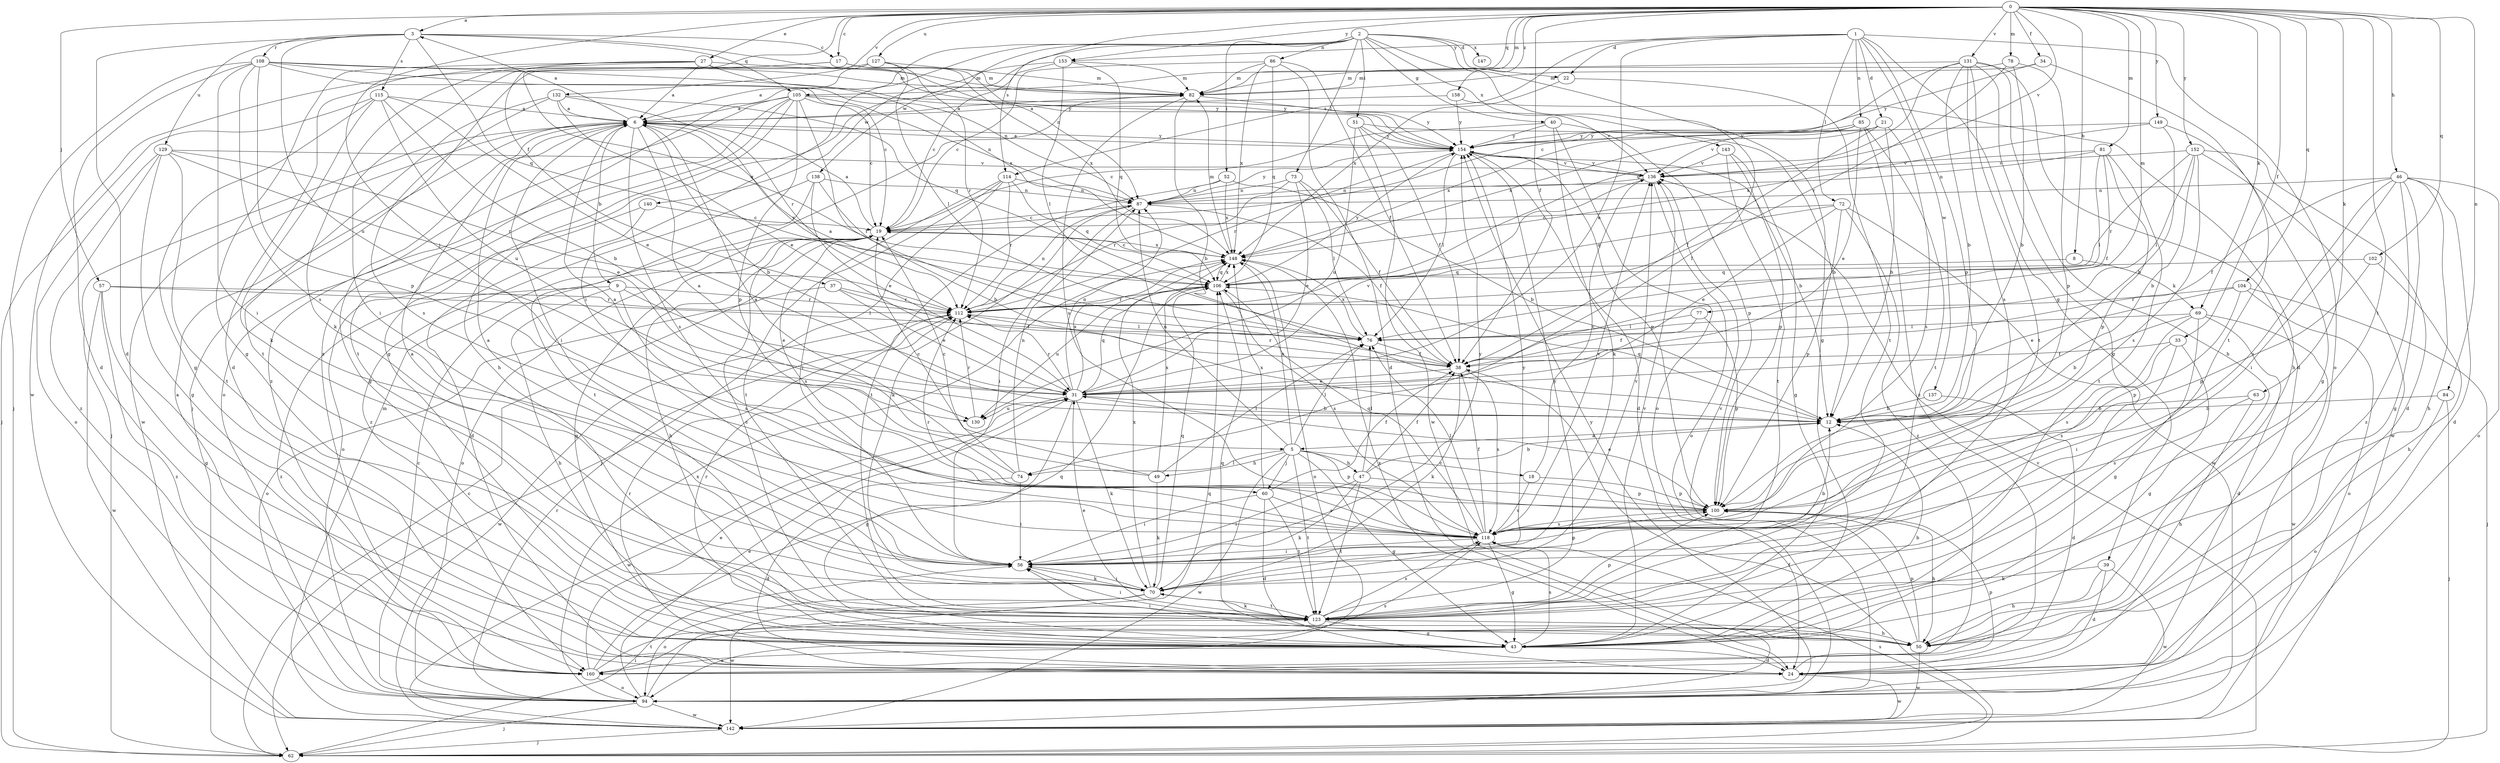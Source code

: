 strict digraph  {
0;
1;
2;
3;
5;
6;
8;
9;
12;
17;
18;
19;
21;
22;
24;
27;
31;
33;
34;
37;
38;
39;
40;
43;
46;
47;
49;
50;
51;
52;
56;
57;
60;
62;
63;
69;
70;
72;
73;
74;
76;
77;
78;
81;
82;
84;
85;
86;
87;
94;
100;
102;
104;
105;
106;
108;
112;
114;
115;
118;
123;
127;
129;
130;
131;
132;
136;
137;
138;
140;
142;
143;
147;
148;
149;
152;
153;
154;
158;
160;
0 -> 3  [label=a];
0 -> 8  [label=b];
0 -> 17  [label=c];
0 -> 27  [label=e];
0 -> 33  [label=f];
0 -> 34  [label=f];
0 -> 37  [label=f];
0 -> 38  [label=f];
0 -> 46  [label=h];
0 -> 57  [label=j];
0 -> 60  [label=j];
0 -> 63  [label=k];
0 -> 69  [label=k];
0 -> 77  [label=m];
0 -> 78  [label=m];
0 -> 81  [label=m];
0 -> 82  [label=m];
0 -> 84  [label=n];
0 -> 102  [label=q];
0 -> 104  [label=q];
0 -> 105  [label=q];
0 -> 114  [label=s];
0 -> 123  [label=t];
0 -> 127  [label=u];
0 -> 131  [label=v];
0 -> 132  [label=v];
0 -> 136  [label=v];
0 -> 149  [label=y];
0 -> 152  [label=y];
0 -> 153  [label=y];
0 -> 158  [label=z];
1 -> 21  [label=d];
1 -> 22  [label=d];
1 -> 31  [label=e];
1 -> 39  [label=g];
1 -> 72  [label=l];
1 -> 85  [label=n];
1 -> 94  [label=o];
1 -> 100  [label=p];
1 -> 114  [label=s];
1 -> 137  [label=w];
1 -> 153  [label=y];
2 -> 22  [label=d];
2 -> 40  [label=g];
2 -> 43  [label=g];
2 -> 51  [label=i];
2 -> 52  [label=i];
2 -> 56  [label=i];
2 -> 73  [label=l];
2 -> 74  [label=l];
2 -> 86  [label=n];
2 -> 138  [label=w];
2 -> 140  [label=w];
2 -> 143  [label=x];
2 -> 147  [label=x];
2 -> 160  [label=z];
3 -> 17  [label=c];
3 -> 24  [label=d];
3 -> 87  [label=n];
3 -> 105  [label=q];
3 -> 106  [label=q];
3 -> 108  [label=r];
3 -> 115  [label=s];
3 -> 129  [label=u];
3 -> 130  [label=u];
5 -> 18  [label=c];
5 -> 43  [label=g];
5 -> 47  [label=h];
5 -> 49  [label=h];
5 -> 60  [label=j];
5 -> 74  [label=l];
5 -> 76  [label=l];
5 -> 87  [label=n];
5 -> 100  [label=p];
5 -> 123  [label=t];
5 -> 142  [label=w];
5 -> 148  [label=x];
6 -> 3  [label=a];
6 -> 5  [label=a];
6 -> 9  [label=b];
6 -> 12  [label=b];
6 -> 43  [label=g];
6 -> 56  [label=i];
6 -> 62  [label=j];
6 -> 112  [label=r];
6 -> 118  [label=s];
6 -> 142  [label=w];
6 -> 154  [label=y];
8 -> 69  [label=k];
8 -> 106  [label=q];
9 -> 31  [label=e];
9 -> 50  [label=h];
9 -> 112  [label=r];
9 -> 118  [label=s];
9 -> 160  [label=z];
12 -> 5  [label=a];
12 -> 106  [label=q];
17 -> 82  [label=m];
17 -> 106  [label=q];
17 -> 142  [label=w];
17 -> 148  [label=x];
17 -> 154  [label=y];
18 -> 100  [label=p];
18 -> 118  [label=s];
18 -> 136  [label=v];
19 -> 6  [label=a];
19 -> 43  [label=g];
19 -> 50  [label=h];
19 -> 94  [label=o];
19 -> 118  [label=s];
19 -> 148  [label=x];
21 -> 12  [label=b];
21 -> 38  [label=f];
21 -> 118  [label=s];
21 -> 148  [label=x];
21 -> 154  [label=y];
22 -> 123  [label=t];
22 -> 148  [label=x];
24 -> 100  [label=p];
24 -> 112  [label=r];
24 -> 142  [label=w];
24 -> 148  [label=x];
27 -> 6  [label=a];
27 -> 24  [label=d];
27 -> 43  [label=g];
27 -> 56  [label=i];
27 -> 70  [label=k];
27 -> 82  [label=m];
27 -> 148  [label=x];
27 -> 154  [label=y];
31 -> 12  [label=b];
31 -> 43  [label=g];
31 -> 70  [label=k];
31 -> 87  [label=n];
31 -> 106  [label=q];
31 -> 112  [label=r];
31 -> 130  [label=u];
31 -> 136  [label=v];
31 -> 142  [label=w];
31 -> 148  [label=x];
33 -> 38  [label=f];
33 -> 43  [label=g];
33 -> 56  [label=i];
33 -> 118  [label=s];
34 -> 82  [label=m];
34 -> 123  [label=t];
34 -> 154  [label=y];
37 -> 31  [label=e];
37 -> 38  [label=f];
37 -> 94  [label=o];
37 -> 112  [label=r];
38 -> 31  [label=e];
38 -> 70  [label=k];
38 -> 112  [label=r];
38 -> 118  [label=s];
39 -> 24  [label=d];
39 -> 50  [label=h];
39 -> 70  [label=k];
39 -> 142  [label=w];
40 -> 19  [label=c];
40 -> 70  [label=k];
40 -> 94  [label=o];
40 -> 100  [label=p];
40 -> 154  [label=y];
43 -> 12  [label=b];
43 -> 24  [label=d];
43 -> 112  [label=r];
43 -> 118  [label=s];
43 -> 136  [label=v];
43 -> 160  [label=z];
46 -> 24  [label=d];
46 -> 38  [label=f];
46 -> 43  [label=g];
46 -> 50  [label=h];
46 -> 56  [label=i];
46 -> 87  [label=n];
46 -> 94  [label=o];
46 -> 118  [label=s];
46 -> 160  [label=z];
47 -> 12  [label=b];
47 -> 38  [label=f];
47 -> 56  [label=i];
47 -> 70  [label=k];
47 -> 76  [label=l];
47 -> 100  [label=p];
47 -> 123  [label=t];
49 -> 6  [label=a];
49 -> 19  [label=c];
49 -> 70  [label=k];
49 -> 76  [label=l];
49 -> 148  [label=x];
50 -> 56  [label=i];
50 -> 100  [label=p];
50 -> 106  [label=q];
50 -> 136  [label=v];
50 -> 142  [label=w];
51 -> 12  [label=b];
51 -> 38  [label=f];
51 -> 130  [label=u];
51 -> 142  [label=w];
51 -> 154  [label=y];
52 -> 12  [label=b];
52 -> 87  [label=n];
52 -> 123  [label=t];
52 -> 148  [label=x];
56 -> 6  [label=a];
56 -> 12  [label=b];
56 -> 70  [label=k];
56 -> 100  [label=p];
56 -> 154  [label=y];
57 -> 43  [label=g];
57 -> 76  [label=l];
57 -> 112  [label=r];
57 -> 142  [label=w];
57 -> 160  [label=z];
60 -> 24  [label=d];
60 -> 38  [label=f];
60 -> 56  [label=i];
60 -> 118  [label=s];
60 -> 123  [label=t];
60 -> 148  [label=x];
62 -> 19  [label=c];
62 -> 38  [label=f];
62 -> 56  [label=i];
62 -> 118  [label=s];
62 -> 136  [label=v];
63 -> 12  [label=b];
63 -> 50  [label=h];
63 -> 118  [label=s];
69 -> 12  [label=b];
69 -> 24  [label=d];
69 -> 43  [label=g];
69 -> 76  [label=l];
69 -> 118  [label=s];
69 -> 142  [label=w];
70 -> 6  [label=a];
70 -> 56  [label=i];
70 -> 94  [label=o];
70 -> 106  [label=q];
70 -> 123  [label=t];
70 -> 136  [label=v];
70 -> 142  [label=w];
70 -> 148  [label=x];
70 -> 154  [label=y];
72 -> 19  [label=c];
72 -> 31  [label=e];
72 -> 100  [label=p];
72 -> 106  [label=q];
72 -> 142  [label=w];
72 -> 160  [label=z];
73 -> 31  [label=e];
73 -> 38  [label=f];
73 -> 76  [label=l];
73 -> 87  [label=n];
73 -> 112  [label=r];
74 -> 6  [label=a];
74 -> 19  [label=c];
74 -> 24  [label=d];
74 -> 56  [label=i];
74 -> 87  [label=n];
76 -> 6  [label=a];
76 -> 38  [label=f];
76 -> 148  [label=x];
77 -> 38  [label=f];
77 -> 76  [label=l];
77 -> 100  [label=p];
78 -> 12  [label=b];
78 -> 82  [label=m];
78 -> 100  [label=p];
78 -> 112  [label=r];
81 -> 38  [label=f];
81 -> 76  [label=l];
81 -> 87  [label=n];
81 -> 100  [label=p];
81 -> 123  [label=t];
81 -> 136  [label=v];
82 -> 6  [label=a];
82 -> 12  [label=b];
82 -> 118  [label=s];
82 -> 154  [label=y];
84 -> 12  [label=b];
84 -> 62  [label=j];
84 -> 94  [label=o];
85 -> 31  [label=e];
85 -> 123  [label=t];
85 -> 136  [label=v];
85 -> 148  [label=x];
85 -> 154  [label=y];
85 -> 160  [label=z];
86 -> 19  [label=c];
86 -> 24  [label=d];
86 -> 38  [label=f];
86 -> 82  [label=m];
86 -> 106  [label=q];
86 -> 148  [label=x];
87 -> 19  [label=c];
87 -> 38  [label=f];
87 -> 56  [label=i];
87 -> 70  [label=k];
87 -> 154  [label=y];
94 -> 19  [label=c];
94 -> 31  [label=e];
94 -> 62  [label=j];
94 -> 106  [label=q];
94 -> 112  [label=r];
94 -> 142  [label=w];
94 -> 148  [label=x];
94 -> 154  [label=y];
100 -> 31  [label=e];
100 -> 50  [label=h];
100 -> 118  [label=s];
102 -> 50  [label=h];
102 -> 100  [label=p];
102 -> 106  [label=q];
104 -> 31  [label=e];
104 -> 62  [label=j];
104 -> 94  [label=o];
104 -> 100  [label=p];
104 -> 112  [label=r];
105 -> 6  [label=a];
105 -> 19  [label=c];
105 -> 38  [label=f];
105 -> 50  [label=h];
105 -> 87  [label=n];
105 -> 94  [label=o];
105 -> 100  [label=p];
105 -> 123  [label=t];
105 -> 136  [label=v];
105 -> 160  [label=z];
106 -> 112  [label=r];
106 -> 118  [label=s];
106 -> 130  [label=u];
106 -> 148  [label=x];
106 -> 154  [label=y];
108 -> 19  [label=c];
108 -> 24  [label=d];
108 -> 56  [label=i];
108 -> 62  [label=j];
108 -> 82  [label=m];
108 -> 87  [label=n];
108 -> 100  [label=p];
108 -> 118  [label=s];
108 -> 154  [label=y];
112 -> 76  [label=l];
112 -> 87  [label=n];
112 -> 142  [label=w];
114 -> 56  [label=i];
114 -> 62  [label=j];
114 -> 87  [label=n];
114 -> 106  [label=q];
114 -> 112  [label=r];
114 -> 123  [label=t];
115 -> 6  [label=a];
115 -> 12  [label=b];
115 -> 31  [label=e];
115 -> 43  [label=g];
115 -> 62  [label=j];
115 -> 70  [label=k];
115 -> 130  [label=u];
118 -> 38  [label=f];
118 -> 43  [label=g];
118 -> 56  [label=i];
118 -> 76  [label=l];
118 -> 106  [label=q];
118 -> 112  [label=r];
118 -> 136  [label=v];
123 -> 19  [label=c];
123 -> 31  [label=e];
123 -> 43  [label=g];
123 -> 50  [label=h];
123 -> 56  [label=i];
123 -> 70  [label=k];
123 -> 100  [label=p];
123 -> 118  [label=s];
123 -> 154  [label=y];
127 -> 6  [label=a];
127 -> 62  [label=j];
127 -> 76  [label=l];
127 -> 82  [label=m];
127 -> 112  [label=r];
129 -> 31  [label=e];
129 -> 43  [label=g];
129 -> 94  [label=o];
129 -> 112  [label=r];
129 -> 123  [label=t];
129 -> 136  [label=v];
129 -> 160  [label=z];
130 -> 112  [label=r];
131 -> 12  [label=b];
131 -> 19  [label=c];
131 -> 24  [label=d];
131 -> 43  [label=g];
131 -> 50  [label=h];
131 -> 82  [label=m];
131 -> 106  [label=q];
131 -> 118  [label=s];
131 -> 123  [label=t];
132 -> 6  [label=a];
132 -> 31  [label=e];
132 -> 106  [label=q];
132 -> 112  [label=r];
132 -> 118  [label=s];
132 -> 123  [label=t];
136 -> 87  [label=n];
136 -> 94  [label=o];
136 -> 154  [label=y];
137 -> 12  [label=b];
137 -> 24  [label=d];
138 -> 12  [label=b];
138 -> 31  [label=e];
138 -> 87  [label=n];
138 -> 123  [label=t];
138 -> 160  [label=z];
140 -> 19  [label=c];
140 -> 24  [label=d];
140 -> 94  [label=o];
142 -> 62  [label=j];
142 -> 82  [label=m];
143 -> 43  [label=g];
143 -> 100  [label=p];
143 -> 123  [label=t];
143 -> 136  [label=v];
148 -> 19  [label=c];
148 -> 82  [label=m];
148 -> 94  [label=o];
148 -> 106  [label=q];
149 -> 12  [label=b];
149 -> 43  [label=g];
149 -> 148  [label=x];
149 -> 154  [label=y];
152 -> 12  [label=b];
152 -> 24  [label=d];
152 -> 76  [label=l];
152 -> 112  [label=r];
152 -> 118  [label=s];
152 -> 136  [label=v];
152 -> 142  [label=w];
153 -> 19  [label=c];
153 -> 43  [label=g];
153 -> 76  [label=l];
153 -> 82  [label=m];
153 -> 106  [label=q];
154 -> 6  [label=a];
154 -> 12  [label=b];
154 -> 24  [label=d];
154 -> 76  [label=l];
154 -> 100  [label=p];
154 -> 112  [label=r];
154 -> 136  [label=v];
158 -> 6  [label=a];
158 -> 50  [label=h];
158 -> 154  [label=y];
160 -> 6  [label=a];
160 -> 31  [label=e];
160 -> 94  [label=o];
160 -> 106  [label=q];
160 -> 118  [label=s];
160 -> 123  [label=t];
}
